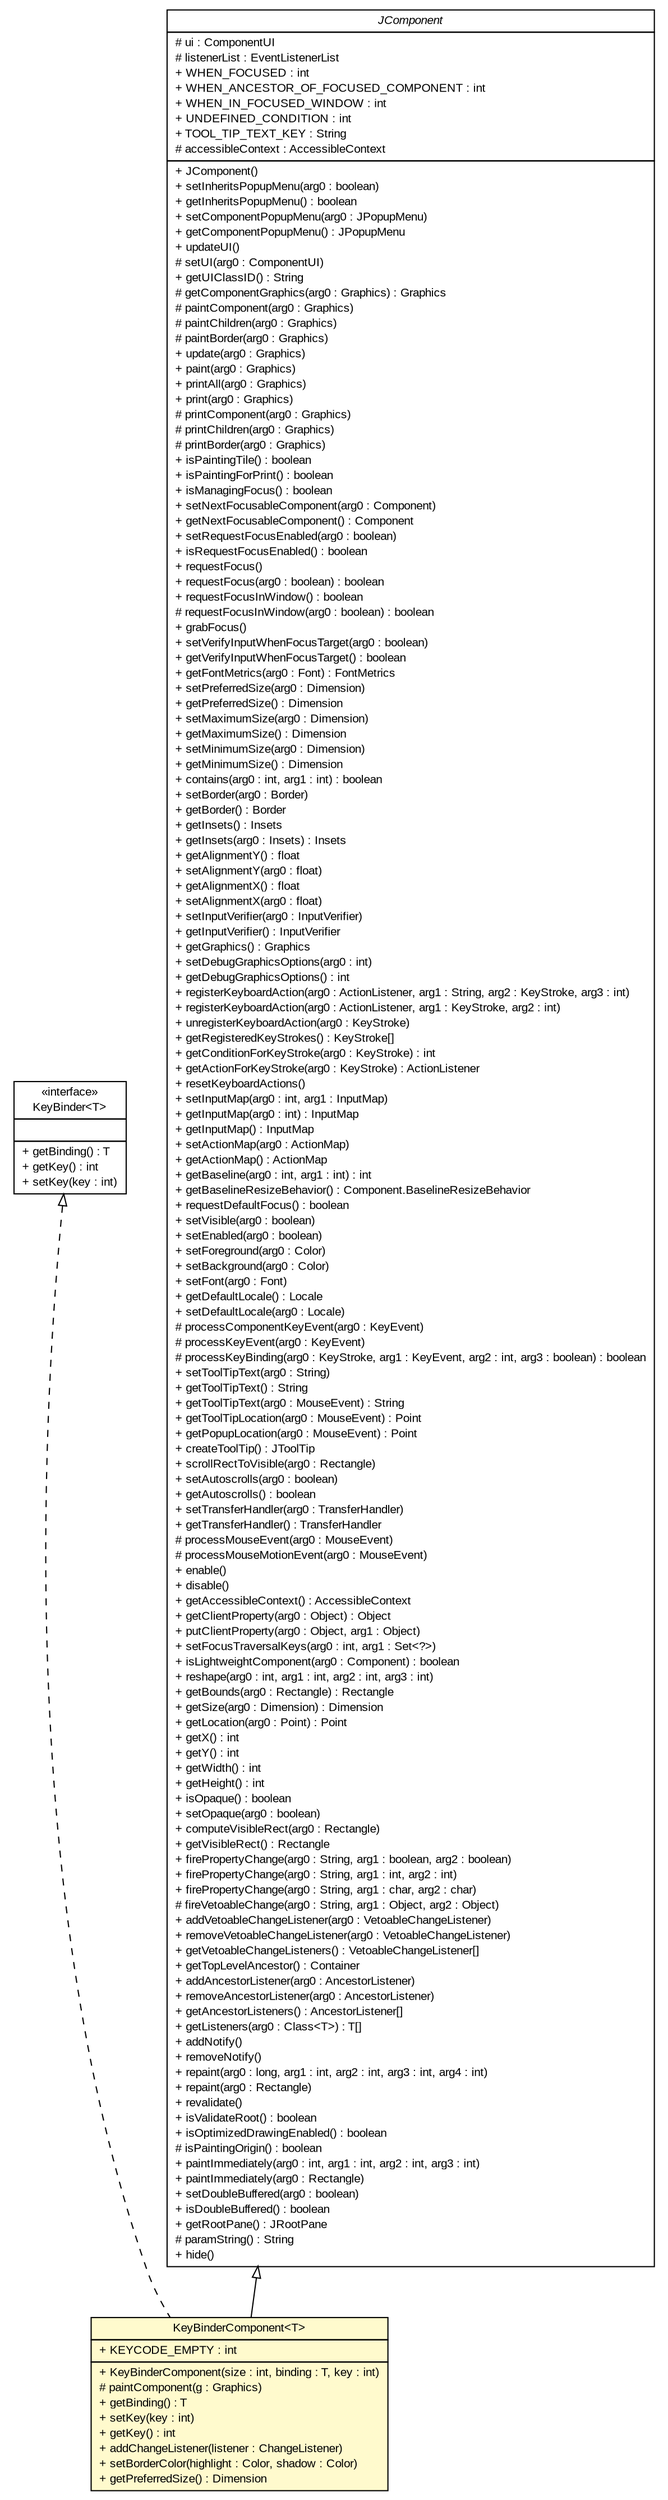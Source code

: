 #!/usr/local/bin/dot
#
# Class diagram 
# Generated by UMLGraph version R5_6 (http://www.umlgraph.org/)
#

digraph G {
	edge [fontname="arial",fontsize=10,labelfontname="arial",labelfontsize=10];
	node [fontname="arial",fontsize=10,shape=plaintext];
	nodesep=0.25;
	ranksep=0.5;
	// com.github.tilastokeskus.matertis.ui.KeyBinderComponent<T>
	c2144 [label=<<table title="com.github.tilastokeskus.matertis.ui.KeyBinderComponent" border="0" cellborder="1" cellspacing="0" cellpadding="2" port="p" bgcolor="lemonChiffon" href="./KeyBinderComponent.html">
		<tr><td><table border="0" cellspacing="0" cellpadding="1">
<tr><td align="center" balign="center"> KeyBinderComponent&lt;T&gt; </td></tr>
		</table></td></tr>
		<tr><td><table border="0" cellspacing="0" cellpadding="1">
<tr><td align="left" balign="left"> + KEYCODE_EMPTY : int </td></tr>
		</table></td></tr>
		<tr><td><table border="0" cellspacing="0" cellpadding="1">
<tr><td align="left" balign="left"> + KeyBinderComponent(size : int, binding : T, key : int) </td></tr>
<tr><td align="left" balign="left"> # paintComponent(g : Graphics) </td></tr>
<tr><td align="left" balign="left"> + getBinding() : T </td></tr>
<tr><td align="left" balign="left"> + setKey(key : int) </td></tr>
<tr><td align="left" balign="left"> + getKey() : int </td></tr>
<tr><td align="left" balign="left"> + addChangeListener(listener : ChangeListener) </td></tr>
<tr><td align="left" balign="left"> + setBorderColor(highlight : Color, shadow : Color) </td></tr>
<tr><td align="left" balign="left"> + getPreferredSize() : Dimension </td></tr>
		</table></td></tr>
		</table>>, URL="./KeyBinderComponent.html", fontname="arial", fontcolor="black", fontsize=10.0];
	// com.github.tilastokeskus.matertis.ui.util.KeyBinder<T>
	c2158 [label=<<table title="com.github.tilastokeskus.matertis.ui.util.KeyBinder" border="0" cellborder="1" cellspacing="0" cellpadding="2" port="p" href="./util/KeyBinder.html">
		<tr><td><table border="0" cellspacing="0" cellpadding="1">
<tr><td align="center" balign="center"> &#171;interface&#187; </td></tr>
<tr><td align="center" balign="center"> KeyBinder&lt;T&gt; </td></tr>
		</table></td></tr>
		<tr><td><table border="0" cellspacing="0" cellpadding="1">
<tr><td align="left" balign="left">  </td></tr>
		</table></td></tr>
		<tr><td><table border="0" cellspacing="0" cellpadding="1">
<tr><td align="left" balign="left"> + getBinding() : T </td></tr>
<tr><td align="left" balign="left"> + getKey() : int </td></tr>
<tr><td align="left" balign="left"> + setKey(key : int) </td></tr>
		</table></td></tr>
		</table>>, URL="./util/KeyBinder.html", fontname="arial", fontcolor="black", fontsize=10.0];
	//com.github.tilastokeskus.matertis.ui.KeyBinderComponent<T> extends javax.swing.JComponent
	c2163:p -> c2144:p [dir=back,arrowtail=empty];
	//com.github.tilastokeskus.matertis.ui.KeyBinderComponent<T> implements com.github.tilastokeskus.matertis.ui.util.KeyBinder<T>
	c2158:p -> c2144:p [dir=back,arrowtail=empty,style=dashed];
	// javax.swing.JComponent
	c2163 [label=<<table title="javax.swing.JComponent" border="0" cellborder="1" cellspacing="0" cellpadding="2" port="p" href="http://java.sun.com/j2se/1.4.2/docs/api/javax/swing/JComponent.html">
		<tr><td><table border="0" cellspacing="0" cellpadding="1">
<tr><td align="center" balign="center"><font face="arial italic"> JComponent </font></td></tr>
		</table></td></tr>
		<tr><td><table border="0" cellspacing="0" cellpadding="1">
<tr><td align="left" balign="left"> # ui : ComponentUI </td></tr>
<tr><td align="left" balign="left"> # listenerList : EventListenerList </td></tr>
<tr><td align="left" balign="left"> + WHEN_FOCUSED : int </td></tr>
<tr><td align="left" balign="left"> + WHEN_ANCESTOR_OF_FOCUSED_COMPONENT : int </td></tr>
<tr><td align="left" balign="left"> + WHEN_IN_FOCUSED_WINDOW : int </td></tr>
<tr><td align="left" balign="left"> + UNDEFINED_CONDITION : int </td></tr>
<tr><td align="left" balign="left"> + TOOL_TIP_TEXT_KEY : String </td></tr>
<tr><td align="left" balign="left"> # accessibleContext : AccessibleContext </td></tr>
		</table></td></tr>
		<tr><td><table border="0" cellspacing="0" cellpadding="1">
<tr><td align="left" balign="left"> + JComponent() </td></tr>
<tr><td align="left" balign="left"> + setInheritsPopupMenu(arg0 : boolean) </td></tr>
<tr><td align="left" balign="left"> + getInheritsPopupMenu() : boolean </td></tr>
<tr><td align="left" balign="left"> + setComponentPopupMenu(arg0 : JPopupMenu) </td></tr>
<tr><td align="left" balign="left"> + getComponentPopupMenu() : JPopupMenu </td></tr>
<tr><td align="left" balign="left"> + updateUI() </td></tr>
<tr><td align="left" balign="left"> # setUI(arg0 : ComponentUI) </td></tr>
<tr><td align="left" balign="left"> + getUIClassID() : String </td></tr>
<tr><td align="left" balign="left"> # getComponentGraphics(arg0 : Graphics) : Graphics </td></tr>
<tr><td align="left" balign="left"> # paintComponent(arg0 : Graphics) </td></tr>
<tr><td align="left" balign="left"> # paintChildren(arg0 : Graphics) </td></tr>
<tr><td align="left" balign="left"> # paintBorder(arg0 : Graphics) </td></tr>
<tr><td align="left" balign="left"> + update(arg0 : Graphics) </td></tr>
<tr><td align="left" balign="left"> + paint(arg0 : Graphics) </td></tr>
<tr><td align="left" balign="left"> + printAll(arg0 : Graphics) </td></tr>
<tr><td align="left" balign="left"> + print(arg0 : Graphics) </td></tr>
<tr><td align="left" balign="left"> # printComponent(arg0 : Graphics) </td></tr>
<tr><td align="left" balign="left"> # printChildren(arg0 : Graphics) </td></tr>
<tr><td align="left" balign="left"> # printBorder(arg0 : Graphics) </td></tr>
<tr><td align="left" balign="left"> + isPaintingTile() : boolean </td></tr>
<tr><td align="left" balign="left"> + isPaintingForPrint() : boolean </td></tr>
<tr><td align="left" balign="left"> + isManagingFocus() : boolean </td></tr>
<tr><td align="left" balign="left"> + setNextFocusableComponent(arg0 : Component) </td></tr>
<tr><td align="left" balign="left"> + getNextFocusableComponent() : Component </td></tr>
<tr><td align="left" balign="left"> + setRequestFocusEnabled(arg0 : boolean) </td></tr>
<tr><td align="left" balign="left"> + isRequestFocusEnabled() : boolean </td></tr>
<tr><td align="left" balign="left"> + requestFocus() </td></tr>
<tr><td align="left" balign="left"> + requestFocus(arg0 : boolean) : boolean </td></tr>
<tr><td align="left" balign="left"> + requestFocusInWindow() : boolean </td></tr>
<tr><td align="left" balign="left"> # requestFocusInWindow(arg0 : boolean) : boolean </td></tr>
<tr><td align="left" balign="left"> + grabFocus() </td></tr>
<tr><td align="left" balign="left"> + setVerifyInputWhenFocusTarget(arg0 : boolean) </td></tr>
<tr><td align="left" balign="left"> + getVerifyInputWhenFocusTarget() : boolean </td></tr>
<tr><td align="left" balign="left"> + getFontMetrics(arg0 : Font) : FontMetrics </td></tr>
<tr><td align="left" balign="left"> + setPreferredSize(arg0 : Dimension) </td></tr>
<tr><td align="left" balign="left"> + getPreferredSize() : Dimension </td></tr>
<tr><td align="left" balign="left"> + setMaximumSize(arg0 : Dimension) </td></tr>
<tr><td align="left" balign="left"> + getMaximumSize() : Dimension </td></tr>
<tr><td align="left" balign="left"> + setMinimumSize(arg0 : Dimension) </td></tr>
<tr><td align="left" balign="left"> + getMinimumSize() : Dimension </td></tr>
<tr><td align="left" balign="left"> + contains(arg0 : int, arg1 : int) : boolean </td></tr>
<tr><td align="left" balign="left"> + setBorder(arg0 : Border) </td></tr>
<tr><td align="left" balign="left"> + getBorder() : Border </td></tr>
<tr><td align="left" balign="left"> + getInsets() : Insets </td></tr>
<tr><td align="left" balign="left"> + getInsets(arg0 : Insets) : Insets </td></tr>
<tr><td align="left" balign="left"> + getAlignmentY() : float </td></tr>
<tr><td align="left" balign="left"> + setAlignmentY(arg0 : float) </td></tr>
<tr><td align="left" balign="left"> + getAlignmentX() : float </td></tr>
<tr><td align="left" balign="left"> + setAlignmentX(arg0 : float) </td></tr>
<tr><td align="left" balign="left"> + setInputVerifier(arg0 : InputVerifier) </td></tr>
<tr><td align="left" balign="left"> + getInputVerifier() : InputVerifier </td></tr>
<tr><td align="left" balign="left"> + getGraphics() : Graphics </td></tr>
<tr><td align="left" balign="left"> + setDebugGraphicsOptions(arg0 : int) </td></tr>
<tr><td align="left" balign="left"> + getDebugGraphicsOptions() : int </td></tr>
<tr><td align="left" balign="left"> + registerKeyboardAction(arg0 : ActionListener, arg1 : String, arg2 : KeyStroke, arg3 : int) </td></tr>
<tr><td align="left" balign="left"> + registerKeyboardAction(arg0 : ActionListener, arg1 : KeyStroke, arg2 : int) </td></tr>
<tr><td align="left" balign="left"> + unregisterKeyboardAction(arg0 : KeyStroke) </td></tr>
<tr><td align="left" balign="left"> + getRegisteredKeyStrokes() : KeyStroke[] </td></tr>
<tr><td align="left" balign="left"> + getConditionForKeyStroke(arg0 : KeyStroke) : int </td></tr>
<tr><td align="left" balign="left"> + getActionForKeyStroke(arg0 : KeyStroke) : ActionListener </td></tr>
<tr><td align="left" balign="left"> + resetKeyboardActions() </td></tr>
<tr><td align="left" balign="left"> + setInputMap(arg0 : int, arg1 : InputMap) </td></tr>
<tr><td align="left" balign="left"> + getInputMap(arg0 : int) : InputMap </td></tr>
<tr><td align="left" balign="left"> + getInputMap() : InputMap </td></tr>
<tr><td align="left" balign="left"> + setActionMap(arg0 : ActionMap) </td></tr>
<tr><td align="left" balign="left"> + getActionMap() : ActionMap </td></tr>
<tr><td align="left" balign="left"> + getBaseline(arg0 : int, arg1 : int) : int </td></tr>
<tr><td align="left" balign="left"> + getBaselineResizeBehavior() : Component.BaselineResizeBehavior </td></tr>
<tr><td align="left" balign="left"> + requestDefaultFocus() : boolean </td></tr>
<tr><td align="left" balign="left"> + setVisible(arg0 : boolean) </td></tr>
<tr><td align="left" balign="left"> + setEnabled(arg0 : boolean) </td></tr>
<tr><td align="left" balign="left"> + setForeground(arg0 : Color) </td></tr>
<tr><td align="left" balign="left"> + setBackground(arg0 : Color) </td></tr>
<tr><td align="left" balign="left"> + setFont(arg0 : Font) </td></tr>
<tr><td align="left" balign="left"> + getDefaultLocale() : Locale </td></tr>
<tr><td align="left" balign="left"> + setDefaultLocale(arg0 : Locale) </td></tr>
<tr><td align="left" balign="left"> # processComponentKeyEvent(arg0 : KeyEvent) </td></tr>
<tr><td align="left" balign="left"> # processKeyEvent(arg0 : KeyEvent) </td></tr>
<tr><td align="left" balign="left"> # processKeyBinding(arg0 : KeyStroke, arg1 : KeyEvent, arg2 : int, arg3 : boolean) : boolean </td></tr>
<tr><td align="left" balign="left"> + setToolTipText(arg0 : String) </td></tr>
<tr><td align="left" balign="left"> + getToolTipText() : String </td></tr>
<tr><td align="left" balign="left"> + getToolTipText(arg0 : MouseEvent) : String </td></tr>
<tr><td align="left" balign="left"> + getToolTipLocation(arg0 : MouseEvent) : Point </td></tr>
<tr><td align="left" balign="left"> + getPopupLocation(arg0 : MouseEvent) : Point </td></tr>
<tr><td align="left" balign="left"> + createToolTip() : JToolTip </td></tr>
<tr><td align="left" balign="left"> + scrollRectToVisible(arg0 : Rectangle) </td></tr>
<tr><td align="left" balign="left"> + setAutoscrolls(arg0 : boolean) </td></tr>
<tr><td align="left" balign="left"> + getAutoscrolls() : boolean </td></tr>
<tr><td align="left" balign="left"> + setTransferHandler(arg0 : TransferHandler) </td></tr>
<tr><td align="left" balign="left"> + getTransferHandler() : TransferHandler </td></tr>
<tr><td align="left" balign="left"> # processMouseEvent(arg0 : MouseEvent) </td></tr>
<tr><td align="left" balign="left"> # processMouseMotionEvent(arg0 : MouseEvent) </td></tr>
<tr><td align="left" balign="left"> + enable() </td></tr>
<tr><td align="left" balign="left"> + disable() </td></tr>
<tr><td align="left" balign="left"> + getAccessibleContext() : AccessibleContext </td></tr>
<tr><td align="left" balign="left"> + getClientProperty(arg0 : Object) : Object </td></tr>
<tr><td align="left" balign="left"> + putClientProperty(arg0 : Object, arg1 : Object) </td></tr>
<tr><td align="left" balign="left"> + setFocusTraversalKeys(arg0 : int, arg1 : Set&lt;?&gt;) </td></tr>
<tr><td align="left" balign="left"> + isLightweightComponent(arg0 : Component) : boolean </td></tr>
<tr><td align="left" balign="left"> + reshape(arg0 : int, arg1 : int, arg2 : int, arg3 : int) </td></tr>
<tr><td align="left" balign="left"> + getBounds(arg0 : Rectangle) : Rectangle </td></tr>
<tr><td align="left" balign="left"> + getSize(arg0 : Dimension) : Dimension </td></tr>
<tr><td align="left" balign="left"> + getLocation(arg0 : Point) : Point </td></tr>
<tr><td align="left" balign="left"> + getX() : int </td></tr>
<tr><td align="left" balign="left"> + getY() : int </td></tr>
<tr><td align="left" balign="left"> + getWidth() : int </td></tr>
<tr><td align="left" balign="left"> + getHeight() : int </td></tr>
<tr><td align="left" balign="left"> + isOpaque() : boolean </td></tr>
<tr><td align="left" balign="left"> + setOpaque(arg0 : boolean) </td></tr>
<tr><td align="left" balign="left"> + computeVisibleRect(arg0 : Rectangle) </td></tr>
<tr><td align="left" balign="left"> + getVisibleRect() : Rectangle </td></tr>
<tr><td align="left" balign="left"> + firePropertyChange(arg0 : String, arg1 : boolean, arg2 : boolean) </td></tr>
<tr><td align="left" balign="left"> + firePropertyChange(arg0 : String, arg1 : int, arg2 : int) </td></tr>
<tr><td align="left" balign="left"> + firePropertyChange(arg0 : String, arg1 : char, arg2 : char) </td></tr>
<tr><td align="left" balign="left"> # fireVetoableChange(arg0 : String, arg1 : Object, arg2 : Object) </td></tr>
<tr><td align="left" balign="left"> + addVetoableChangeListener(arg0 : VetoableChangeListener) </td></tr>
<tr><td align="left" balign="left"> + removeVetoableChangeListener(arg0 : VetoableChangeListener) </td></tr>
<tr><td align="left" balign="left"> + getVetoableChangeListeners() : VetoableChangeListener[] </td></tr>
<tr><td align="left" balign="left"> + getTopLevelAncestor() : Container </td></tr>
<tr><td align="left" balign="left"> + addAncestorListener(arg0 : AncestorListener) </td></tr>
<tr><td align="left" balign="left"> + removeAncestorListener(arg0 : AncestorListener) </td></tr>
<tr><td align="left" balign="left"> + getAncestorListeners() : AncestorListener[] </td></tr>
<tr><td align="left" balign="left"> + getListeners(arg0 : Class&lt;T&gt;) : T[] </td></tr>
<tr><td align="left" balign="left"> + addNotify() </td></tr>
<tr><td align="left" balign="left"> + removeNotify() </td></tr>
<tr><td align="left" balign="left"> + repaint(arg0 : long, arg1 : int, arg2 : int, arg3 : int, arg4 : int) </td></tr>
<tr><td align="left" balign="left"> + repaint(arg0 : Rectangle) </td></tr>
<tr><td align="left" balign="left"> + revalidate() </td></tr>
<tr><td align="left" balign="left"> + isValidateRoot() : boolean </td></tr>
<tr><td align="left" balign="left"> + isOptimizedDrawingEnabled() : boolean </td></tr>
<tr><td align="left" balign="left"> # isPaintingOrigin() : boolean </td></tr>
<tr><td align="left" balign="left"> + paintImmediately(arg0 : int, arg1 : int, arg2 : int, arg3 : int) </td></tr>
<tr><td align="left" balign="left"> + paintImmediately(arg0 : Rectangle) </td></tr>
<tr><td align="left" balign="left"> + setDoubleBuffered(arg0 : boolean) </td></tr>
<tr><td align="left" balign="left"> + isDoubleBuffered() : boolean </td></tr>
<tr><td align="left" balign="left"> + getRootPane() : JRootPane </td></tr>
<tr><td align="left" balign="left"> # paramString() : String </td></tr>
<tr><td align="left" balign="left"> + hide() </td></tr>
		</table></td></tr>
		</table>>, URL="http://java.sun.com/j2se/1.4.2/docs/api/javax/swing/JComponent.html", fontname="arial", fontcolor="black", fontsize=10.0];
}

